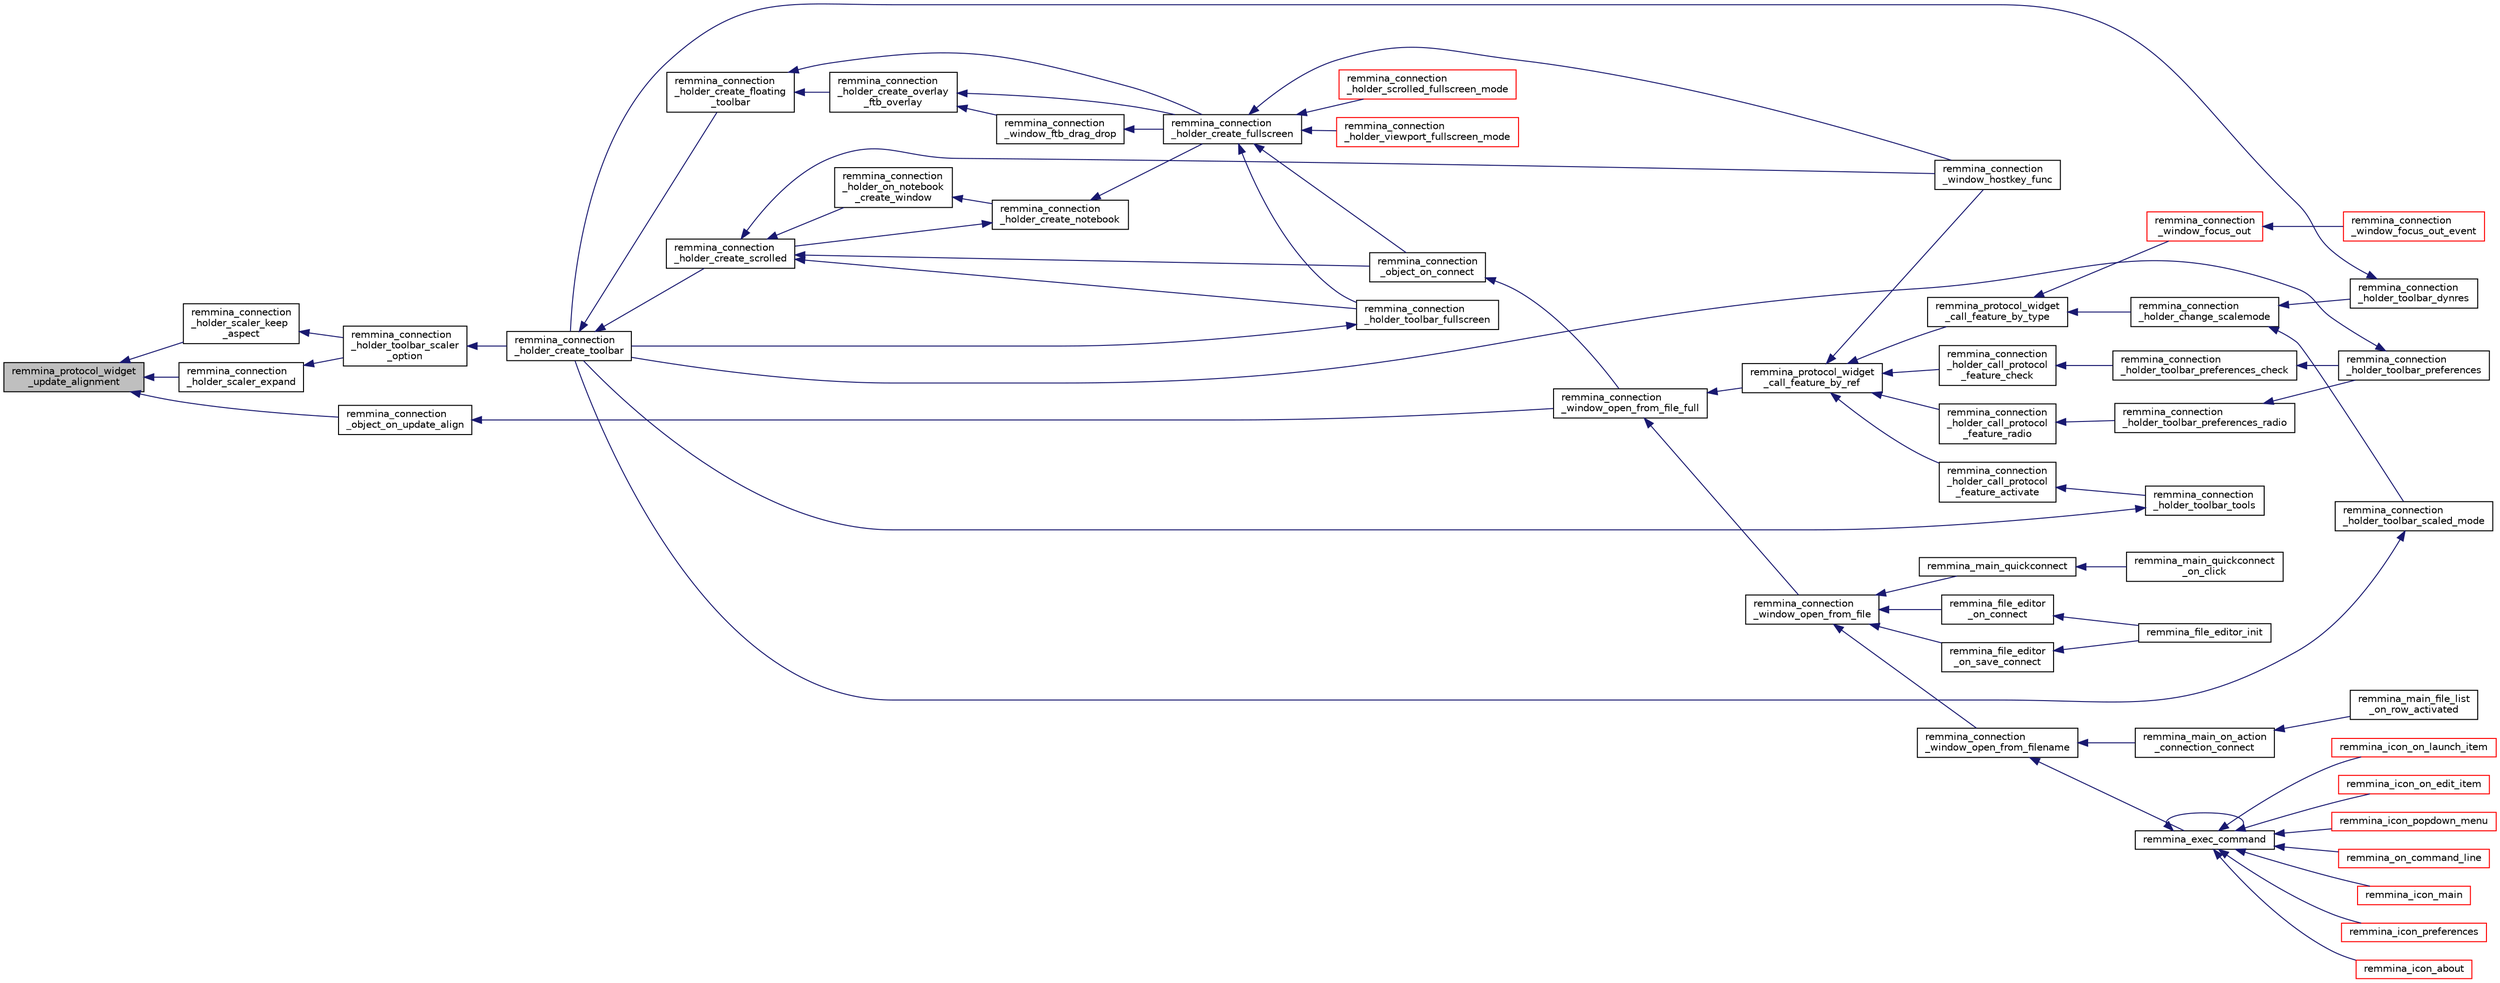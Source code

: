 digraph "remmina_protocol_widget_update_alignment"
{
  edge [fontname="Helvetica",fontsize="10",labelfontname="Helvetica",labelfontsize="10"];
  node [fontname="Helvetica",fontsize="10",shape=record];
  rankdir="LR";
  Node16479 [label="remmina_protocol_widget\l_update_alignment",height=0.2,width=0.4,color="black", fillcolor="grey75", style="filled", fontcolor="black"];
  Node16479 -> Node16480 [dir="back",color="midnightblue",fontsize="10",style="solid",fontname="Helvetica"];
  Node16480 [label="remmina_connection\l_holder_scaler_expand",height=0.2,width=0.4,color="black", fillcolor="white", style="filled",URL="$remmina__connection__window_8c.html#a4495fca1215fef8e8484b7fee38ae996"];
  Node16480 -> Node16481 [dir="back",color="midnightblue",fontsize="10",style="solid",fontname="Helvetica"];
  Node16481 [label="remmina_connection\l_holder_toolbar_scaler\l_option",height=0.2,width=0.4,color="black", fillcolor="white", style="filled",URL="$remmina__connection__window_8c.html#a7a722d82899ce761356e47de2ac91452"];
  Node16481 -> Node16482 [dir="back",color="midnightblue",fontsize="10",style="solid",fontname="Helvetica"];
  Node16482 [label="remmina_connection\l_holder_create_toolbar",height=0.2,width=0.4,color="black", fillcolor="white", style="filled",URL="$remmina__connection__window_8c.html#af8138da72278e9e9000276e08a6fd984"];
  Node16482 -> Node16483 [dir="back",color="midnightblue",fontsize="10",style="solid",fontname="Helvetica"];
  Node16483 [label="remmina_connection\l_holder_create_floating\l_toolbar",height=0.2,width=0.4,color="black", fillcolor="white", style="filled",URL="$remmina__connection__window_8c.html#a967dca6c1876afc3e6bcb763f9709d43"];
  Node16483 -> Node16484 [dir="back",color="midnightblue",fontsize="10",style="solid",fontname="Helvetica"];
  Node16484 [label="remmina_connection\l_holder_create_overlay\l_ftb_overlay",height=0.2,width=0.4,color="black", fillcolor="white", style="filled",URL="$remmina__connection__window_8c.html#ab2edcb806312b3367c70fbb13c383ae0"];
  Node16484 -> Node16485 [dir="back",color="midnightblue",fontsize="10",style="solid",fontname="Helvetica"];
  Node16485 [label="remmina_connection\l_window_ftb_drag_drop",height=0.2,width=0.4,color="black", fillcolor="white", style="filled",URL="$remmina__connection__window_8c.html#a15c9b2bd929f8f2bb64d0bb6fa60f067"];
  Node16485 -> Node16486 [dir="back",color="midnightblue",fontsize="10",style="solid",fontname="Helvetica"];
  Node16486 [label="remmina_connection\l_holder_create_fullscreen",height=0.2,width=0.4,color="black", fillcolor="white", style="filled",URL="$remmina__connection__window_8c.html#ae67ca4d276339723c1ff87fc224eaccf"];
  Node16486 -> Node16487 [dir="back",color="midnightblue",fontsize="10",style="solid",fontname="Helvetica"];
  Node16487 [label="remmina_connection\l_holder_toolbar_fullscreen",height=0.2,width=0.4,color="black", fillcolor="white", style="filled",URL="$remmina__connection__window_8c.html#a02ac20f50f1b7b816bd7208127efdbee"];
  Node16487 -> Node16482 [dir="back",color="midnightblue",fontsize="10",style="solid",fontname="Helvetica"];
  Node16486 -> Node16488 [dir="back",color="midnightblue",fontsize="10",style="solid",fontname="Helvetica"];
  Node16488 [label="remmina_connection\l_holder_viewport_fullscreen_mode",height=0.2,width=0.4,color="red", fillcolor="white", style="filled",URL="$remmina__connection__window_8c.html#a0e99d0ff8c39f2c6de508eee9ef498c5"];
  Node16486 -> Node16490 [dir="back",color="midnightblue",fontsize="10",style="solid",fontname="Helvetica"];
  Node16490 [label="remmina_connection\l_holder_scrolled_fullscreen_mode",height=0.2,width=0.4,color="red", fillcolor="white", style="filled",URL="$remmina__connection__window_8c.html#aa25cae5c0e15e13b817b925e42a044a9"];
  Node16486 -> Node16491 [dir="back",color="midnightblue",fontsize="10",style="solid",fontname="Helvetica"];
  Node16491 [label="remmina_connection\l_window_hostkey_func",height=0.2,width=0.4,color="black", fillcolor="white", style="filled",URL="$remmina__connection__window_8c.html#abef663d930076deb3105f86dabe2a9c3"];
  Node16486 -> Node16492 [dir="back",color="midnightblue",fontsize="10",style="solid",fontname="Helvetica"];
  Node16492 [label="remmina_connection\l_object_on_connect",height=0.2,width=0.4,color="black", fillcolor="white", style="filled",URL="$remmina__connection__window_8c.html#a0ad685a873ecef95ec13caba17e0c22e"];
  Node16492 -> Node16493 [dir="back",color="midnightblue",fontsize="10",style="solid",fontname="Helvetica"];
  Node16493 [label="remmina_connection\l_window_open_from_file_full",height=0.2,width=0.4,color="black", fillcolor="white", style="filled",URL="$remmina__connection__window_8h.html#adbf2b670ca3bae96a99cb0b36021a961"];
  Node16493 -> Node16494 [dir="back",color="midnightblue",fontsize="10",style="solid",fontname="Helvetica"];
  Node16494 [label="remmina_connection\l_window_open_from_file",height=0.2,width=0.4,color="black", fillcolor="white", style="filled",URL="$remmina__connection__window_8h.html#a1c7f722a89609523cc4de079cc82f23c"];
  Node16494 -> Node16495 [dir="back",color="midnightblue",fontsize="10",style="solid",fontname="Helvetica"];
  Node16495 [label="remmina_connection\l_window_open_from_filename",height=0.2,width=0.4,color="black", fillcolor="white", style="filled",URL="$remmina__connection__window_8h.html#ab0ed27ef360efc7d92906cbabf9da5db"];
  Node16495 -> Node16496 [dir="back",color="midnightblue",fontsize="10",style="solid",fontname="Helvetica"];
  Node16496 [label="remmina_exec_command",height=0.2,width=0.4,color="black", fillcolor="white", style="filled",URL="$remmina__exec_8h.html#a424cabdcff647797061e7482049d62a7"];
  Node16496 -> Node16497 [dir="back",color="midnightblue",fontsize="10",style="solid",fontname="Helvetica"];
  Node16497 [label="remmina_on_command_line",height=0.2,width=0.4,color="red", fillcolor="white", style="filled",URL="$remmina_8c.html#aeb286fc5bd52ab5382ab8cb495dc2914"];
  Node16496 -> Node16496 [dir="back",color="midnightblue",fontsize="10",style="solid",fontname="Helvetica"];
  Node16496 -> Node16499 [dir="back",color="midnightblue",fontsize="10",style="solid",fontname="Helvetica"];
  Node16499 [label="remmina_icon_main",height=0.2,width=0.4,color="red", fillcolor="white", style="filled",URL="$remmina__icon_8c.html#a920476110ab6410c8fc8cf734109e497"];
  Node16496 -> Node16510 [dir="back",color="midnightblue",fontsize="10",style="solid",fontname="Helvetica"];
  Node16510 [label="remmina_icon_preferences",height=0.2,width=0.4,color="red", fillcolor="white", style="filled",URL="$remmina__icon_8c.html#ad3b0e3d12e4854eae05b1afea19da404"];
  Node16496 -> Node16511 [dir="back",color="midnightblue",fontsize="10",style="solid",fontname="Helvetica"];
  Node16511 [label="remmina_icon_about",height=0.2,width=0.4,color="red", fillcolor="white", style="filled",URL="$remmina__icon_8c.html#a5cdf1958ef01e49889bcee2e90e2cf71"];
  Node16496 -> Node16512 [dir="back",color="midnightblue",fontsize="10",style="solid",fontname="Helvetica"];
  Node16512 [label="remmina_icon_on_launch_item",height=0.2,width=0.4,color="red", fillcolor="white", style="filled",URL="$remmina__icon_8c.html#ad1699688680e12abcfd5c74dd2f76d83"];
  Node16496 -> Node16515 [dir="back",color="midnightblue",fontsize="10",style="solid",fontname="Helvetica"];
  Node16515 [label="remmina_icon_on_edit_item",height=0.2,width=0.4,color="red", fillcolor="white", style="filled",URL="$remmina__icon_8c.html#af8708120906a8dc41a7998ebf9ecd129"];
  Node16496 -> Node16516 [dir="back",color="midnightblue",fontsize="10",style="solid",fontname="Helvetica"];
  Node16516 [label="remmina_icon_popdown_menu",height=0.2,width=0.4,color="red", fillcolor="white", style="filled",URL="$remmina__icon_8c.html#a444be76e3c3a065279c5f9abc7fae833"];
  Node16495 -> Node16517 [dir="back",color="midnightblue",fontsize="10",style="solid",fontname="Helvetica"];
  Node16517 [label="remmina_main_on_action\l_connection_connect",height=0.2,width=0.4,color="black", fillcolor="white", style="filled",URL="$remmina__main_8c.html#ae023d1cb099a4f7bee79f13760566cbf"];
  Node16517 -> Node16518 [dir="back",color="midnightblue",fontsize="10",style="solid",fontname="Helvetica"];
  Node16518 [label="remmina_main_file_list\l_on_row_activated",height=0.2,width=0.4,color="black", fillcolor="white", style="filled",URL="$remmina__main_8c.html#aba1a89a2400c5cc8373c6bd34602ac10"];
  Node16494 -> Node16519 [dir="back",color="midnightblue",fontsize="10",style="solid",fontname="Helvetica"];
  Node16519 [label="remmina_file_editor\l_on_connect",height=0.2,width=0.4,color="black", fillcolor="white", style="filled",URL="$remmina__file__editor_8c.html#a73b8581fd1fd77532b748d91a2951f25"];
  Node16519 -> Node16503 [dir="back",color="midnightblue",fontsize="10",style="solid",fontname="Helvetica"];
  Node16503 [label="remmina_file_editor_init",height=0.2,width=0.4,color="black", fillcolor="white", style="filled",URL="$remmina__file__editor_8c.html#a9afd8d41c66f547320930eb331f3124d"];
  Node16494 -> Node16504 [dir="back",color="midnightblue",fontsize="10",style="solid",fontname="Helvetica"];
  Node16504 [label="remmina_file_editor\l_on_save_connect",height=0.2,width=0.4,color="black", fillcolor="white", style="filled",URL="$remmina__file__editor_8c.html#a57224f3f69f04f398de563b71be6b18e"];
  Node16504 -> Node16503 [dir="back",color="midnightblue",fontsize="10",style="solid",fontname="Helvetica"];
  Node16494 -> Node16520 [dir="back",color="midnightblue",fontsize="10",style="solid",fontname="Helvetica"];
  Node16520 [label="remmina_main_quickconnect",height=0.2,width=0.4,color="black", fillcolor="white", style="filled",URL="$remmina__main_8c.html#a802458852abacebfb16f1f4295806a01"];
  Node16520 -> Node16521 [dir="back",color="midnightblue",fontsize="10",style="solid",fontname="Helvetica"];
  Node16521 [label="remmina_main_quickconnect\l_on_click",height=0.2,width=0.4,color="black", fillcolor="white", style="filled",URL="$remmina__main_8c.html#a210e9e04c7c97cc86412044de31f659d"];
  Node16493 -> Node16522 [dir="back",color="midnightblue",fontsize="10",style="solid",fontname="Helvetica"];
  Node16522 [label="remmina_protocol_widget\l_call_feature_by_ref",height=0.2,width=0.4,color="black", fillcolor="white", style="filled",URL="$remmina__protocol__widget_8h.html#a605b69a9aa4393024369cc5070488692"];
  Node16522 -> Node16523 [dir="back",color="midnightblue",fontsize="10",style="solid",fontname="Helvetica"];
  Node16523 [label="remmina_connection\l_holder_call_protocol\l_feature_radio",height=0.2,width=0.4,color="black", fillcolor="white", style="filled",URL="$remmina__connection__window_8c.html#a86280cb973101817f7410af393bc2f98"];
  Node16523 -> Node16524 [dir="back",color="midnightblue",fontsize="10",style="solid",fontname="Helvetica"];
  Node16524 [label="remmina_connection\l_holder_toolbar_preferences_radio",height=0.2,width=0.4,color="black", fillcolor="white", style="filled",URL="$remmina__connection__window_8c.html#a1ddab4aacc284c606ab237eae9c0b5a9"];
  Node16524 -> Node16525 [dir="back",color="midnightblue",fontsize="10",style="solid",fontname="Helvetica"];
  Node16525 [label="remmina_connection\l_holder_toolbar_preferences",height=0.2,width=0.4,color="black", fillcolor="white", style="filled",URL="$remmina__connection__window_8c.html#a78ec7d6e66d6e6569c1a9a0230c74bc8"];
  Node16525 -> Node16482 [dir="back",color="midnightblue",fontsize="10",style="solid",fontname="Helvetica"];
  Node16522 -> Node16526 [dir="back",color="midnightblue",fontsize="10",style="solid",fontname="Helvetica"];
  Node16526 [label="remmina_connection\l_holder_call_protocol\l_feature_check",height=0.2,width=0.4,color="black", fillcolor="white", style="filled",URL="$remmina__connection__window_8c.html#a8d924ded7fe147df8b5f113e2fb1d6e7"];
  Node16526 -> Node16527 [dir="back",color="midnightblue",fontsize="10",style="solid",fontname="Helvetica"];
  Node16527 [label="remmina_connection\l_holder_toolbar_preferences_check",height=0.2,width=0.4,color="black", fillcolor="white", style="filled",URL="$remmina__connection__window_8c.html#ada0dce340f5f1484c496a2357e8a2c69"];
  Node16527 -> Node16525 [dir="back",color="midnightblue",fontsize="10",style="solid",fontname="Helvetica"];
  Node16522 -> Node16528 [dir="back",color="midnightblue",fontsize="10",style="solid",fontname="Helvetica"];
  Node16528 [label="remmina_connection\l_holder_call_protocol\l_feature_activate",height=0.2,width=0.4,color="black", fillcolor="white", style="filled",URL="$remmina__connection__window_8c.html#a4507b43c6fd10bc68d9512c6b253a552"];
  Node16528 -> Node16529 [dir="back",color="midnightblue",fontsize="10",style="solid",fontname="Helvetica"];
  Node16529 [label="remmina_connection\l_holder_toolbar_tools",height=0.2,width=0.4,color="black", fillcolor="white", style="filled",URL="$remmina__connection__window_8c.html#a51cc0b2274049920f67c71047bd76213"];
  Node16529 -> Node16482 [dir="back",color="midnightblue",fontsize="10",style="solid",fontname="Helvetica"];
  Node16522 -> Node16491 [dir="back",color="midnightblue",fontsize="10",style="solid",fontname="Helvetica"];
  Node16522 -> Node16530 [dir="back",color="midnightblue",fontsize="10",style="solid",fontname="Helvetica"];
  Node16530 [label="remmina_protocol_widget\l_call_feature_by_type",height=0.2,width=0.4,color="black", fillcolor="white", style="filled",URL="$remmina__protocol__widget_8h.html#a6a630e96e5b914d60d678ae8eaad4cd9"];
  Node16530 -> Node16531 [dir="back",color="midnightblue",fontsize="10",style="solid",fontname="Helvetica"];
  Node16531 [label="remmina_connection\l_holder_change_scalemode",height=0.2,width=0.4,color="black", fillcolor="white", style="filled",URL="$remmina__connection__window_8c.html#a5565ebedf82eb9f2d54b7f447b4c930e"];
  Node16531 -> Node16532 [dir="back",color="midnightblue",fontsize="10",style="solid",fontname="Helvetica"];
  Node16532 [label="remmina_connection\l_holder_toolbar_dynres",height=0.2,width=0.4,color="black", fillcolor="white", style="filled",URL="$remmina__connection__window_8c.html#a576e3800c7371f63b27e3832848ac4e5"];
  Node16532 -> Node16482 [dir="back",color="midnightblue",fontsize="10",style="solid",fontname="Helvetica"];
  Node16531 -> Node16533 [dir="back",color="midnightblue",fontsize="10",style="solid",fontname="Helvetica"];
  Node16533 [label="remmina_connection\l_holder_toolbar_scaled_mode",height=0.2,width=0.4,color="black", fillcolor="white", style="filled",URL="$remmina__connection__window_8c.html#ad6136dd7c0867a5a5f1c0b0645632ee4"];
  Node16533 -> Node16482 [dir="back",color="midnightblue",fontsize="10",style="solid",fontname="Helvetica"];
  Node16530 -> Node16534 [dir="back",color="midnightblue",fontsize="10",style="solid",fontname="Helvetica"];
  Node16534 [label="remmina_connection\l_window_focus_out",height=0.2,width=0.4,color="red", fillcolor="white", style="filled",URL="$remmina__connection__window_8c.html#a8c242e0a7ee57ed79099c330d696b43f"];
  Node16534 -> Node16535 [dir="back",color="midnightblue",fontsize="10",style="solid",fontname="Helvetica"];
  Node16535 [label="remmina_connection\l_window_focus_out_event",height=0.2,width=0.4,color="red", fillcolor="white", style="filled",URL="$remmina__connection__window_8c.html#a539828a1dd435bee083d82136691176c"];
  Node16484 -> Node16486 [dir="back",color="midnightblue",fontsize="10",style="solid",fontname="Helvetica"];
  Node16483 -> Node16486 [dir="back",color="midnightblue",fontsize="10",style="solid",fontname="Helvetica"];
  Node16482 -> Node16537 [dir="back",color="midnightblue",fontsize="10",style="solid",fontname="Helvetica"];
  Node16537 [label="remmina_connection\l_holder_create_scrolled",height=0.2,width=0.4,color="black", fillcolor="white", style="filled",URL="$remmina__connection__window_8c.html#a57b3656c37df65d276ddd50a16906dc7"];
  Node16537 -> Node16487 [dir="back",color="midnightblue",fontsize="10",style="solid",fontname="Helvetica"];
  Node16537 -> Node16538 [dir="back",color="midnightblue",fontsize="10",style="solid",fontname="Helvetica"];
  Node16538 [label="remmina_connection\l_holder_on_notebook\l_create_window",height=0.2,width=0.4,color="black", fillcolor="white", style="filled",URL="$remmina__connection__window_8c.html#a2f5fc595c1aad851962aa58e2009bcce"];
  Node16538 -> Node16539 [dir="back",color="midnightblue",fontsize="10",style="solid",fontname="Helvetica"];
  Node16539 [label="remmina_connection\l_holder_create_notebook",height=0.2,width=0.4,color="black", fillcolor="white", style="filled",URL="$remmina__connection__window_8c.html#ae616dc409c5775dc73d9a83c1f081705"];
  Node16539 -> Node16537 [dir="back",color="midnightblue",fontsize="10",style="solid",fontname="Helvetica"];
  Node16539 -> Node16486 [dir="back",color="midnightblue",fontsize="10",style="solid",fontname="Helvetica"];
  Node16537 -> Node16491 [dir="back",color="midnightblue",fontsize="10",style="solid",fontname="Helvetica"];
  Node16537 -> Node16492 [dir="back",color="midnightblue",fontsize="10",style="solid",fontname="Helvetica"];
  Node16479 -> Node16541 [dir="back",color="midnightblue",fontsize="10",style="solid",fontname="Helvetica"];
  Node16541 [label="remmina_connection\l_holder_scaler_keep\l_aspect",height=0.2,width=0.4,color="black", fillcolor="white", style="filled",URL="$remmina__connection__window_8c.html#a2d6419b0ee62c2730b024152a06bb6bc"];
  Node16541 -> Node16481 [dir="back",color="midnightblue",fontsize="10",style="solid",fontname="Helvetica"];
  Node16479 -> Node16542 [dir="back",color="midnightblue",fontsize="10",style="solid",fontname="Helvetica"];
  Node16542 [label="remmina_connection\l_object_on_update_align",height=0.2,width=0.4,color="black", fillcolor="white", style="filled",URL="$remmina__connection__window_8c.html#a0872efe4b1084b17bab7ac962920c3e9"];
  Node16542 -> Node16493 [dir="back",color="midnightblue",fontsize="10",style="solid",fontname="Helvetica"];
}
